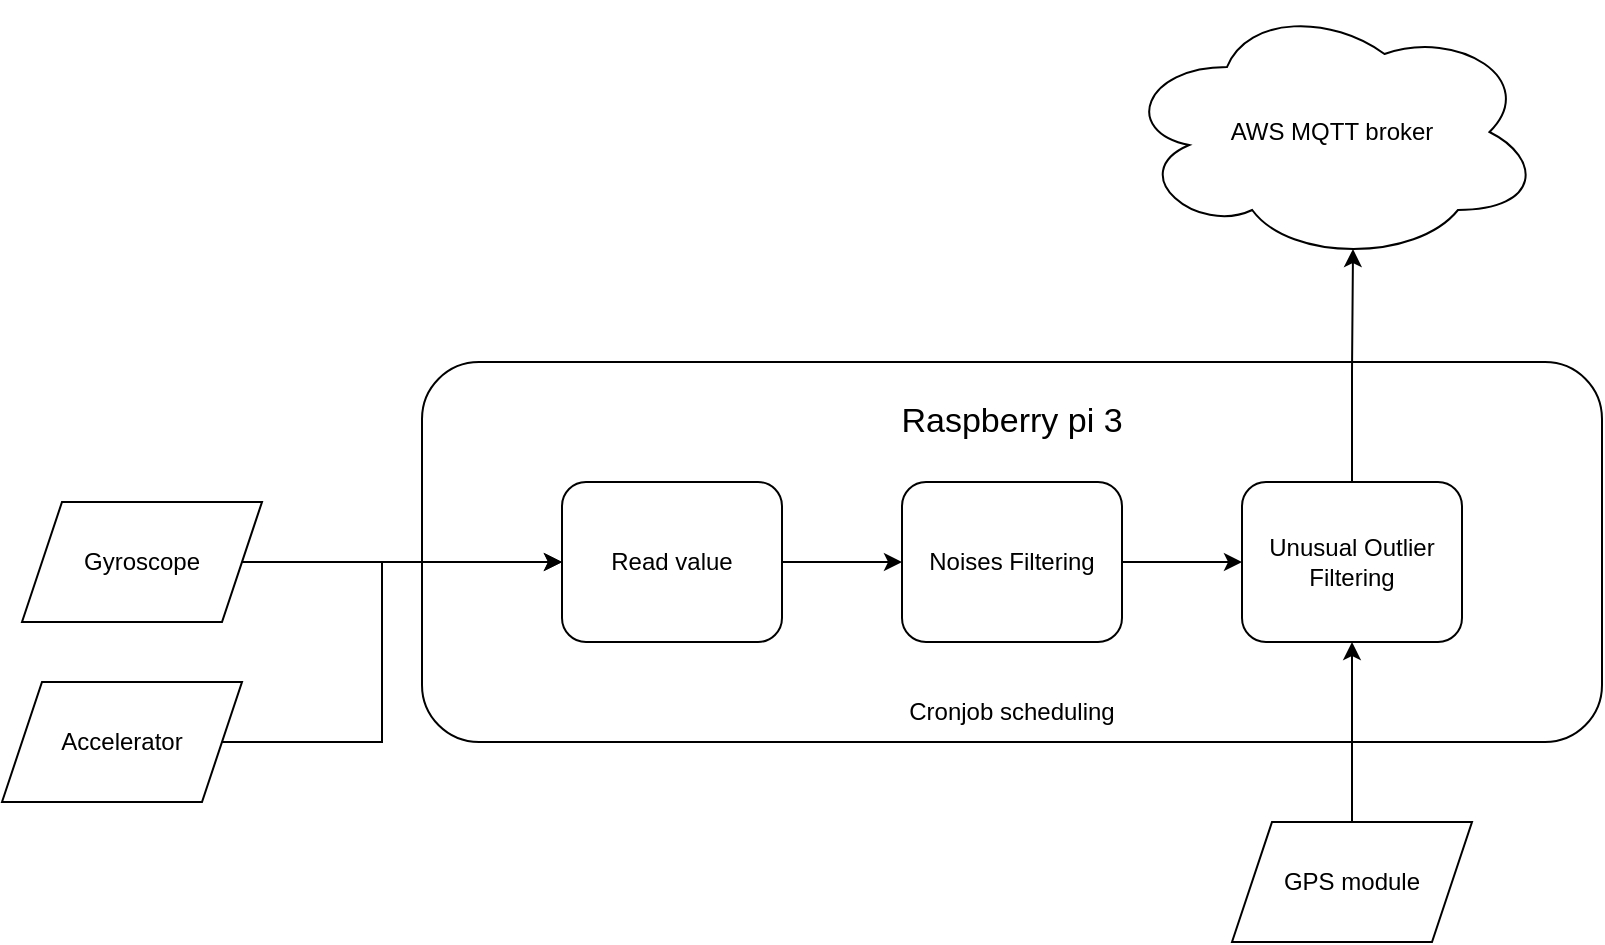 <mxfile version="23.1.5" type="device">
  <diagram name="Page-1" id="21ymKaLn-vzZV5qqmJOk">
    <mxGraphModel dx="2284" dy="844" grid="1" gridSize="10" guides="1" tooltips="1" connect="1" arrows="1" fold="1" page="1" pageScale="1" pageWidth="850" pageHeight="1100" background="#ffffff" math="0" shadow="0">
      <root>
        <mxCell id="0" />
        <mxCell id="1" parent="0" />
        <mxCell id="VorYPbT4rzsQoqxaNYXA-1" value="" style="rounded=1;whiteSpace=wrap;html=1;" vertex="1" parent="1">
          <mxGeometry x="50" y="290" width="590" height="190" as="geometry" />
        </mxCell>
        <mxCell id="VorYPbT4rzsQoqxaNYXA-2" value="Raspberry pi 3" style="text;html=1;align=center;verticalAlign=middle;whiteSpace=wrap;rounded=0;fontSize=17;" vertex="1" parent="1">
          <mxGeometry x="275" y="300" width="140" height="40" as="geometry" />
        </mxCell>
        <mxCell id="VorYPbT4rzsQoqxaNYXA-3" value="Read value" style="rounded=1;whiteSpace=wrap;html=1;" vertex="1" parent="1">
          <mxGeometry x="120" y="350" width="110" height="80" as="geometry" />
        </mxCell>
        <mxCell id="VorYPbT4rzsQoqxaNYXA-4" value="Noises Filtering" style="rounded=1;whiteSpace=wrap;html=1;" vertex="1" parent="1">
          <mxGeometry x="290" y="350" width="110" height="80" as="geometry" />
        </mxCell>
        <mxCell id="VorYPbT4rzsQoqxaNYXA-5" value="Unusual Outlier Filtering" style="rounded=1;whiteSpace=wrap;html=1;" vertex="1" parent="1">
          <mxGeometry x="460" y="350" width="110" height="80" as="geometry" />
        </mxCell>
        <mxCell id="VorYPbT4rzsQoqxaNYXA-6" value="Gyroscope" style="shape=parallelogram;perimeter=parallelogramPerimeter;whiteSpace=wrap;html=1;fixedSize=1;" vertex="1" parent="1">
          <mxGeometry x="-150" y="360" width="120" height="60" as="geometry" />
        </mxCell>
        <mxCell id="VorYPbT4rzsQoqxaNYXA-7" value="Accelerator" style="shape=parallelogram;perimeter=parallelogramPerimeter;whiteSpace=wrap;html=1;fixedSize=1;" vertex="1" parent="1">
          <mxGeometry x="-160" y="450" width="120" height="60" as="geometry" />
        </mxCell>
        <mxCell id="VorYPbT4rzsQoqxaNYXA-8" value="" style="endArrow=classic;html=1;rounded=0;entryX=0;entryY=0.5;entryDx=0;entryDy=0;exitX=1;exitY=0.5;exitDx=0;exitDy=0;" edge="1" parent="1" source="VorYPbT4rzsQoqxaNYXA-6" target="VorYPbT4rzsQoqxaNYXA-3">
          <mxGeometry width="50" height="50" relative="1" as="geometry">
            <mxPoint x="400" y="460" as="sourcePoint" />
            <mxPoint x="450" y="410" as="targetPoint" />
          </mxGeometry>
        </mxCell>
        <mxCell id="VorYPbT4rzsQoqxaNYXA-9" value="" style="endArrow=classic;html=1;rounded=0;entryX=0;entryY=0.5;entryDx=0;entryDy=0;exitX=1;exitY=0.5;exitDx=0;exitDy=0;" edge="1" parent="1" source="VorYPbT4rzsQoqxaNYXA-7" target="VorYPbT4rzsQoqxaNYXA-3">
          <mxGeometry width="50" height="50" relative="1" as="geometry">
            <mxPoint x="-40" y="420" as="sourcePoint" />
            <mxPoint x="130" y="400" as="targetPoint" />
            <Array as="points">
              <mxPoint x="30" y="480" />
              <mxPoint x="30" y="390" />
            </Array>
          </mxGeometry>
        </mxCell>
        <mxCell id="VorYPbT4rzsQoqxaNYXA-10" value="" style="endArrow=classic;html=1;rounded=0;" edge="1" parent="1" source="VorYPbT4rzsQoqxaNYXA-3" target="VorYPbT4rzsQoqxaNYXA-4">
          <mxGeometry width="50" height="50" relative="1" as="geometry">
            <mxPoint x="-30" y="430" as="sourcePoint" />
            <mxPoint x="140" y="410" as="targetPoint" />
          </mxGeometry>
        </mxCell>
        <mxCell id="VorYPbT4rzsQoqxaNYXA-11" value="" style="endArrow=classic;html=1;rounded=0;" edge="1" parent="1" source="VorYPbT4rzsQoqxaNYXA-4" target="VorYPbT4rzsQoqxaNYXA-5">
          <mxGeometry width="50" height="50" relative="1" as="geometry">
            <mxPoint x="240" y="400" as="sourcePoint" />
            <mxPoint x="300" y="400" as="targetPoint" />
          </mxGeometry>
        </mxCell>
        <mxCell id="VorYPbT4rzsQoqxaNYXA-12" value="GPS module" style="shape=parallelogram;perimeter=parallelogramPerimeter;whiteSpace=wrap;html=1;fixedSize=1;" vertex="1" parent="1">
          <mxGeometry x="455" y="520" width="120" height="60" as="geometry" />
        </mxCell>
        <mxCell id="VorYPbT4rzsQoqxaNYXA-13" value="" style="endArrow=classic;html=1;rounded=0;entryX=0.5;entryY=1;entryDx=0;entryDy=0;exitX=0.5;exitY=0;exitDx=0;exitDy=0;" edge="1" parent="1" source="VorYPbT4rzsQoqxaNYXA-12" target="VorYPbT4rzsQoqxaNYXA-5">
          <mxGeometry width="50" height="50" relative="1" as="geometry">
            <mxPoint x="-40" y="550" as="sourcePoint" />
            <mxPoint x="130" y="400" as="targetPoint" />
          </mxGeometry>
        </mxCell>
        <mxCell id="VorYPbT4rzsQoqxaNYXA-14" value="AWS MQTT broker" style="ellipse;shape=cloud;whiteSpace=wrap;html=1;" vertex="1" parent="1">
          <mxGeometry x="400" y="110" width="210" height="130" as="geometry" />
        </mxCell>
        <mxCell id="VorYPbT4rzsQoqxaNYXA-16" style="edgeStyle=orthogonalEdgeStyle;rounded=0;orthogonalLoop=1;jettySize=auto;html=1;entryX=0.55;entryY=0.95;entryDx=0;entryDy=0;entryPerimeter=0;" edge="1" parent="1" source="VorYPbT4rzsQoqxaNYXA-5" target="VorYPbT4rzsQoqxaNYXA-14">
          <mxGeometry relative="1" as="geometry" />
        </mxCell>
        <mxCell id="VorYPbT4rzsQoqxaNYXA-17" value="Cronjob scheduling" style="text;html=1;align=center;verticalAlign=middle;whiteSpace=wrap;rounded=0;" vertex="1" parent="1">
          <mxGeometry x="290" y="450" width="110" height="30" as="geometry" />
        </mxCell>
      </root>
    </mxGraphModel>
  </diagram>
</mxfile>
